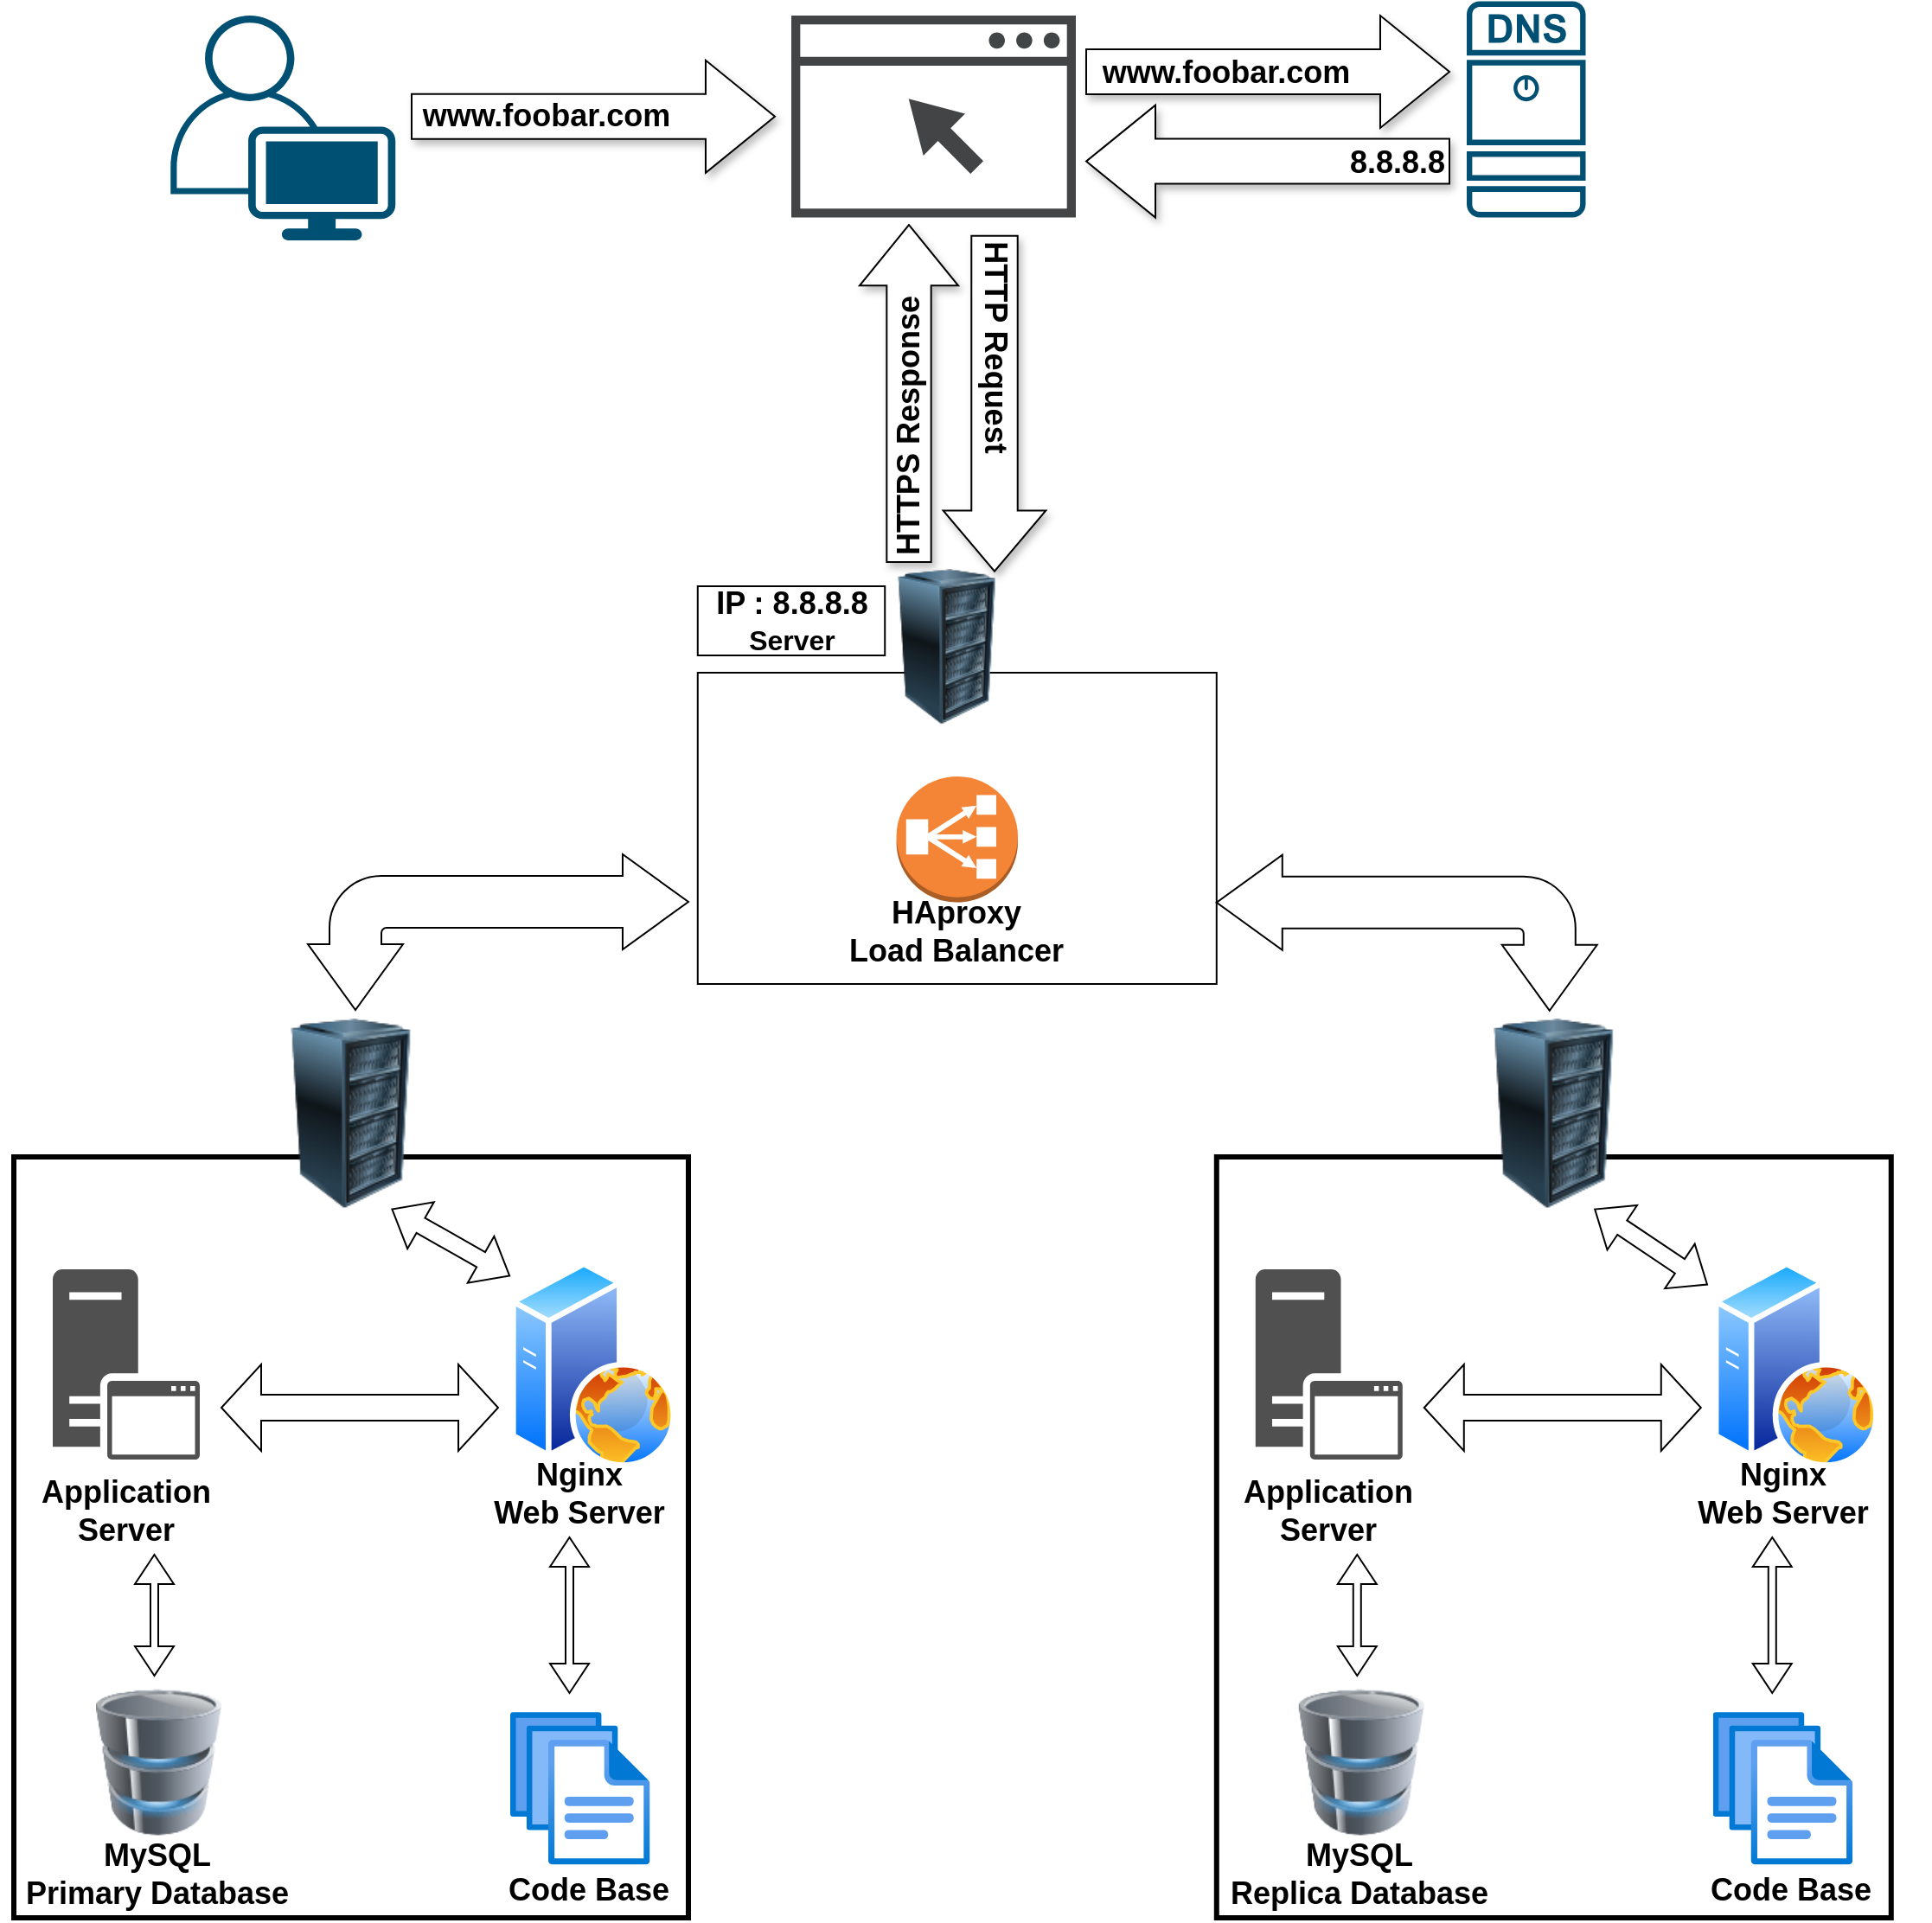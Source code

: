<mxfile version="22.1.16" type="device">
  <diagram name="Page-1" id="udvso_-TeXQ471GxqDBE">
    <mxGraphModel dx="954" dy="727" grid="1" gridSize="10" guides="1" tooltips="1" connect="1" arrows="1" fold="1" page="1" pageScale="1" pageWidth="827" pageHeight="1169" math="0" shadow="0">
      <root>
        <mxCell id="0" />
        <mxCell id="1" parent="0" />
        <mxCell id="ndoNzFzWmUu_PWySdX6u-9" value="" style="sketch=0;points=[[0.015,0.015,0],[0.985,0.015,0],[0.985,0.985,0],[0.015,0.985,0],[0.25,0,0],[0.5,0,0],[0.75,0,0],[1,0.25,0],[1,0.5,0],[1,0.75,0],[0.75,1,0],[0.5,1,0],[0.25,1,0],[0,0.75,0],[0,0.5,0],[0,0.25,0]];verticalLabelPosition=bottom;html=1;verticalAlign=top;aspect=fixed;align=center;pointerEvents=1;shape=mxgraph.cisco19.dns_server;fillColor=#005073;strokeColor=none;" parent="1" vertex="1">
          <mxGeometry x="1490" y="91.8" width="68.75" height="125" as="geometry" />
        </mxCell>
        <mxCell id="ndoNzFzWmUu_PWySdX6u-11" value="" style="sketch=0;pointerEvents=1;shadow=0;dashed=0;html=1;strokeColor=none;fillColor=#434445;aspect=fixed;labelPosition=center;verticalLabelPosition=bottom;verticalAlign=top;align=center;outlineConnect=0;shape=mxgraph.vvd.web_browser;" parent="1" vertex="1">
          <mxGeometry x="1099.51" y="100" width="164.49" height="116.8" as="geometry" />
        </mxCell>
        <mxCell id="ndoNzFzWmUu_PWySdX6u-22" value="" style="points=[[0.35,0,0],[0.98,0.51,0],[1,0.71,0],[0.67,1,0],[0,0.795,0],[0,0.65,0]];verticalLabelPosition=bottom;sketch=0;html=1;verticalAlign=top;aspect=fixed;align=center;pointerEvents=1;shape=mxgraph.cisco19.user;fillColor=#005073;strokeColor=none;" parent="1" vertex="1">
          <mxGeometry x="740.62" y="100" width="130" height="130" as="geometry" />
        </mxCell>
        <mxCell id="ndoNzFzWmUu_PWySdX6u-53" value="" style="html=1;shadow=1;dashed=0;align=center;verticalAlign=middle;shape=mxgraph.arrows2.arrow;dy=0.6;dx=40;notch=0;" parent="1" vertex="1">
          <mxGeometry x="1270" y="100" width="210" height="65" as="geometry" />
        </mxCell>
        <mxCell id="ndoNzFzWmUu_PWySdX6u-54" value="" style="html=1;shadow=1;dashed=0;align=center;verticalAlign=middle;shape=mxgraph.arrows2.arrow;dy=0.6;dx=40;notch=0;rotation=-180;" parent="1" vertex="1">
          <mxGeometry x="1270" y="151.8" width="210" height="65" as="geometry" />
        </mxCell>
        <mxCell id="ndoNzFzWmUu_PWySdX6u-55" value="&lt;b&gt;&lt;font style=&quot;font-size: 18px;&quot;&gt;www.foobar.com&lt;/font&gt;&lt;/b&gt;" style="text;strokeColor=none;align=center;fillColor=none;html=1;verticalAlign=middle;whiteSpace=wrap;rounded=0;shadow=1;" parent="1" vertex="1">
          <mxGeometry x="1290.87" y="107.5" width="120" height="50" as="geometry" />
        </mxCell>
        <mxCell id="ndoNzFzWmUu_PWySdX6u-56" value="&lt;font style=&quot;font-size: 18px;&quot;&gt;&lt;b&gt;8.8.8.8&lt;/b&gt;&lt;/font&gt;" style="text;strokeColor=none;align=center;fillColor=none;html=1;verticalAlign=middle;whiteSpace=wrap;rounded=0;" parent="1" vertex="1">
          <mxGeometry x="1420" y="170" width="60" height="30" as="geometry" />
        </mxCell>
        <mxCell id="ndoNzFzWmUu_PWySdX6u-57" value="" style="html=1;shadow=1;dashed=0;align=center;verticalAlign=middle;shape=mxgraph.arrows2.arrow;dy=0.55;dx=35.14;notch=0;rotation=90;" parent="1" vertex="1">
          <mxGeometry x="1120" y="294.7" width="194" height="59.37" as="geometry" />
        </mxCell>
        <mxCell id="ndoNzFzWmUu_PWySdX6u-58" value="&lt;font style=&quot;font-size: 18px;&quot;&gt;&lt;b&gt;HTTP Request&lt;/b&gt;&lt;/font&gt;" style="text;strokeColor=none;align=center;fillColor=none;html=1;verticalAlign=middle;whiteSpace=wrap;rounded=0;rotation=90;" parent="1" vertex="1">
          <mxGeometry x="1144.51" y="270.0" width="144.98" height="42.97" as="geometry" />
        </mxCell>
        <mxCell id="ndoNzFzWmUu_PWySdX6u-59" value="" style="html=1;shadow=1;dashed=0;align=center;verticalAlign=middle;shape=mxgraph.arrows2.arrow;dy=0.55;dx=35.14;notch=0;rotation=-90;" parent="1" vertex="1">
          <mxGeometry x="1070" y="290" width="195" height="57.04" as="geometry" />
        </mxCell>
        <mxCell id="ndoNzFzWmUu_PWySdX6u-60" value="&lt;font style=&quot;font-size: 18px;&quot;&gt;&lt;b&gt;HTTPS Response&lt;/b&gt;&lt;/font&gt;" style="text;strokeColor=none;align=center;fillColor=none;html=1;verticalAlign=middle;whiteSpace=wrap;rounded=0;rotation=-90;" parent="1" vertex="1">
          <mxGeometry x="1088.13" y="320" width="158.75" height="34.07" as="geometry" />
        </mxCell>
        <mxCell id="ndoNzFzWmUu_PWySdX6u-168" value="" style="html=1;shadow=1;dashed=0;align=center;verticalAlign=middle;shape=mxgraph.arrows2.arrow;dy=0.6;dx=40;notch=0;" parent="1" vertex="1">
          <mxGeometry x="880" y="125.9" width="210" height="65" as="geometry" />
        </mxCell>
        <mxCell id="ndoNzFzWmUu_PWySdX6u-169" value="&lt;b&gt;&lt;font style=&quot;font-size: 18px;&quot;&gt;www.foobar.com&lt;/font&gt;&lt;/b&gt;" style="text;strokeColor=none;align=center;fillColor=none;html=1;verticalAlign=middle;whiteSpace=wrap;rounded=0;shadow=1;" parent="1" vertex="1">
          <mxGeometry x="898.23" y="133.4" width="120" height="50" as="geometry" />
        </mxCell>
        <mxCell id="ndoNzFzWmUu_PWySdX6u-248" value="" style="shape=table;startSize=0;container=1;collapsible=0;childLayout=tableLayout;" parent="1" vertex="1">
          <mxGeometry x="1045.39" y="480" width="300" height="180" as="geometry" />
        </mxCell>
        <mxCell id="ndoNzFzWmUu_PWySdX6u-249" value="" style="shape=tableRow;horizontal=0;startSize=0;swimlaneHead=0;swimlaneBody=0;strokeColor=inherit;top=0;left=0;bottom=0;right=0;collapsible=0;dropTarget=0;fillColor=none;points=[[0,0.5],[1,0.5]];portConstraint=eastwest;" parent="ndoNzFzWmUu_PWySdX6u-248" vertex="1">
          <mxGeometry width="300" height="180" as="geometry" />
        </mxCell>
        <mxCell id="ndoNzFzWmUu_PWySdX6u-250" value="" style="shape=partialRectangle;html=1;whiteSpace=wrap;connectable=0;strokeColor=inherit;overflow=hidden;fillColor=none;top=0;left=0;bottom=0;right=0;pointerEvents=1;" parent="ndoNzFzWmUu_PWySdX6u-249" vertex="1">
          <mxGeometry width="300" height="180" as="geometry">
            <mxRectangle width="300" height="180" as="alternateBounds" />
          </mxGeometry>
        </mxCell>
        <mxCell id="ndoNzFzWmUu_PWySdX6u-252" value="" style="image;html=1;image=img/lib/clip_art/computers/Server_Rack_128x128.png;noLabel=0;portConstraintRotation=0;connectable=1;allowArrows=1;fixDash=0;" parent="1" vertex="1">
          <mxGeometry x="1148.5" y="420" width="81.98" height="90" as="geometry" />
        </mxCell>
        <mxCell id="ndoNzFzWmUu_PWySdX6u-258" value="" style="shape=table;startSize=0;container=1;collapsible=0;childLayout=tableLayout;" parent="1" vertex="1">
          <mxGeometry x="1045.39" y="430" width="108.23" height="40" as="geometry" />
        </mxCell>
        <mxCell id="ndoNzFzWmUu_PWySdX6u-259" value="" style="shape=tableRow;horizontal=0;startSize=0;swimlaneHead=0;swimlaneBody=0;strokeColor=inherit;top=0;left=0;bottom=0;right=0;collapsible=0;dropTarget=0;fillColor=none;points=[[0,0.5],[1,0.5]];portConstraint=eastwest;" parent="ndoNzFzWmUu_PWySdX6u-258" vertex="1">
          <mxGeometry width="108.23" height="40" as="geometry" />
        </mxCell>
        <mxCell id="ndoNzFzWmUu_PWySdX6u-260" value="" style="shape=partialRectangle;html=1;whiteSpace=wrap;connectable=0;strokeColor=inherit;overflow=hidden;fillColor=none;top=0;left=0;bottom=0;right=0;pointerEvents=1;" parent="ndoNzFzWmUu_PWySdX6u-259" vertex="1">
          <mxGeometry width="108" height="40" as="geometry">
            <mxRectangle width="108" height="40" as="alternateBounds" />
          </mxGeometry>
        </mxCell>
        <mxCell id="ndoNzFzWmUu_PWySdX6u-261" value="&lt;div style=&quot;&quot;&gt;&lt;b style=&quot;background-color: initial;&quot;&gt;&lt;font style=&quot;font-size: 18px;&quot;&gt;IP : 8.8.8.8&lt;/font&gt;&lt;/b&gt;&lt;/div&gt;&lt;div style=&quot;&quot;&gt;&lt;b style=&quot;background-color: initial;&quot;&gt;&lt;font size=&quot;3&quot; style=&quot;&quot;&gt;Server&lt;/font&gt;&lt;/b&gt;&lt;/div&gt;" style="text;strokeColor=none;align=center;fillColor=none;html=1;verticalAlign=middle;whiteSpace=wrap;rounded=0;" parent="1" vertex="1">
          <mxGeometry x="1018.23" y="437.5" width="164.18" height="25" as="geometry" />
        </mxCell>
        <mxCell id="ndoNzFzWmUu_PWySdX6u-137" value="" style="shape=table;childLayout=tableLayout;startSize=0;fillColor=none;collapsible=0;recursiveResize=0;expand=0;strokeWidth=3;" parent="1" vertex="1">
          <mxGeometry x="650" y="760" width="390" height="440" as="geometry" />
        </mxCell>
        <mxCell id="ndoNzFzWmUu_PWySdX6u-138" value="" style="shape=tableRow;horizontal=0;swimlaneHead=0;swimlaneBody=0;top=0;left=0;strokeColor=inherit;bottom=0;right=0;dropTarget=0;fontStyle=0;fillColor=none;points=[[0,0.5],[1,0.5]];portConstraint=eastwest;startSize=0;collapsible=0;recursiveResize=0;expand=0;" parent="ndoNzFzWmUu_PWySdX6u-137" vertex="1">
          <mxGeometry width="390" height="440" as="geometry" />
        </mxCell>
        <mxCell id="ndoNzFzWmUu_PWySdX6u-139" value="" style="swimlane;swimlaneHead=0;swimlaneBody=0;fontStyle=0;strokeColor=inherit;connectable=0;fillColor=none;startSize=0;collapsible=0;recursiveResize=0;expand=0;" parent="ndoNzFzWmUu_PWySdX6u-138" vertex="1">
          <mxGeometry width="390" height="440" as="geometry">
            <mxRectangle width="390" height="440" as="alternateBounds" />
          </mxGeometry>
        </mxCell>
        <mxCell id="ndoNzFzWmUu_PWySdX6u-141" value="" style="image;aspect=fixed;perimeter=ellipsePerimeter;html=1;align=center;shadow=0;dashed=0;spacingTop=3;image=img/lib/active_directory/web_server.svg;" parent="ndoNzFzWmUu_PWySdX6u-139" vertex="1">
          <mxGeometry x="287" y="60" width="96" height="120" as="geometry" />
        </mxCell>
        <mxCell id="ndoNzFzWmUu_PWySdX6u-145" value="&lt;font style=&quot;font-size: 18px;&quot;&gt;&lt;b style=&quot;&quot;&gt;Nginx&lt;br&gt;Web Server&lt;br&gt;&lt;/b&gt;&lt;/font&gt;" style="text;strokeColor=none;align=center;fillColor=none;html=1;verticalAlign=middle;whiteSpace=wrap;rounded=0;" parent="ndoNzFzWmUu_PWySdX6u-139" vertex="1">
          <mxGeometry x="242.38" y="180.0" width="170" height="30" as="geometry" />
        </mxCell>
        <mxCell id="ndoNzFzWmUu_PWySdX6u-140" value="" style="image;aspect=fixed;html=1;points=[];align=center;fontSize=12;image=img/lib/azure2/general/Files.svg;" parent="ndoNzFzWmUu_PWySdX6u-139" vertex="1">
          <mxGeometry x="287" y="321" width="80.75" height="88.32" as="geometry" />
        </mxCell>
        <mxCell id="ndoNzFzWmUu_PWySdX6u-144" value="&lt;font style=&quot;font-size: 18px;&quot;&gt;&lt;b style=&quot;&quot;&gt;Code Base&lt;/b&gt;&lt;/font&gt;" style="text;strokeColor=none;align=center;fillColor=none;html=1;verticalAlign=middle;whiteSpace=wrap;rounded=0;" parent="ndoNzFzWmUu_PWySdX6u-139" vertex="1">
          <mxGeometry x="260.0" y="409" width="145.29" height="30" as="geometry" />
        </mxCell>
        <mxCell id="ndoNzFzWmUu_PWySdX6u-299" value="" style="image;html=1;image=img/lib/clip_art/computers/Database_128x128.png" parent="ndoNzFzWmUu_PWySdX6u-139" vertex="1">
          <mxGeometry x="47.5" y="300" width="72.5" height="100" as="geometry" />
        </mxCell>
        <mxCell id="ndoNzFzWmUu_PWySdX6u-236" value="" style="sketch=0;pointerEvents=1;shadow=0;dashed=0;html=1;strokeColor=none;fillColor=#505050;labelPosition=center;verticalLabelPosition=bottom;verticalAlign=top;outlineConnect=0;align=center;shape=mxgraph.office.servers.application_server;" parent="ndoNzFzWmUu_PWySdX6u-139" vertex="1">
          <mxGeometry x="22.5" y="65" width="85" height="110" as="geometry" />
        </mxCell>
        <mxCell id="H9eBf4VtzPF5VkzEYVOb-1" value="&lt;span style=&quot;font-size: 18px;&quot;&gt;&lt;b&gt;MySQL&lt;br&gt;Primary Database&lt;br&gt;&lt;/b&gt;&lt;/span&gt;" style="text;strokeColor=none;align=center;fillColor=none;html=1;verticalAlign=middle;whiteSpace=wrap;rounded=0;" parent="ndoNzFzWmUu_PWySdX6u-139" vertex="1">
          <mxGeometry x="-7.5" y="400.0" width="180" height="30" as="geometry" />
        </mxCell>
        <mxCell id="H9eBf4VtzPF5VkzEYVOb-2" value="&lt;font style=&quot;font-size: 18px;&quot;&gt;&lt;b&gt;Application&lt;br&gt;Server&lt;br&gt;&lt;/b&gt;&lt;/font&gt;" style="text;strokeColor=none;align=center;fillColor=none;html=1;verticalAlign=middle;whiteSpace=wrap;rounded=0;" parent="ndoNzFzWmUu_PWySdX6u-139" vertex="1">
          <mxGeometry x="35" y="190" width="60" height="30" as="geometry" />
        </mxCell>
        <mxCell id="H9eBf4VtzPF5VkzEYVOb-3" style="edgeStyle=orthogonalEdgeStyle;rounded=0;orthogonalLoop=1;jettySize=auto;html=1;exitX=0.5;exitY=1;exitDx=0;exitDy=0;" parent="ndoNzFzWmUu_PWySdX6u-139" source="H9eBf4VtzPF5VkzEYVOb-2" target="H9eBf4VtzPF5VkzEYVOb-2" edge="1">
          <mxGeometry relative="1" as="geometry" />
        </mxCell>
        <mxCell id="H9eBf4VtzPF5VkzEYVOb-25" value="" style="html=1;shadow=0;dashed=0;align=center;verticalAlign=middle;shape=mxgraph.arrows2.twoWayArrow;dy=0.7;dx=23;" parent="ndoNzFzWmUu_PWySdX6u-139" vertex="1">
          <mxGeometry x="120" y="120" width="160" height="50" as="geometry" />
        </mxCell>
        <mxCell id="H9eBf4VtzPF5VkzEYVOb-26" value="" style="html=1;shadow=0;dashed=0;align=center;verticalAlign=middle;shape=mxgraph.arrows2.twoWayArrow;dy=0.8;dx=17;direction=south;" parent="ndoNzFzWmUu_PWySdX6u-139" vertex="1">
          <mxGeometry x="70" y="230" width="22.5" height="70" as="geometry" />
        </mxCell>
        <mxCell id="H9eBf4VtzPF5VkzEYVOb-27" value="" style="html=1;shadow=0;dashed=0;align=center;verticalAlign=middle;shape=mxgraph.arrows2.twoWayArrow;dy=0.8;dx=17;direction=south;" parent="ndoNzFzWmUu_PWySdX6u-139" vertex="1">
          <mxGeometry x="310" y="220" width="22.5" height="90" as="geometry" />
        </mxCell>
        <mxCell id="ndoNzFzWmUu_PWySdX6u-274" value="" style="image;html=1;image=img/lib/clip_art/computers/Server_Rack_128x128.png;noLabel=0;portConstraintRotation=0;connectable=1;allowArrows=1;fixDash=0;" parent="1" vertex="1">
          <mxGeometry x="798.43" y="680" width="93.13" height="110" as="geometry" />
        </mxCell>
        <mxCell id="ndoNzFzWmUu_PWySdX6u-309" value="" style="outlineConnect=0;dashed=0;verticalLabelPosition=bottom;verticalAlign=top;align=center;html=1;shape=mxgraph.aws3.classic_load_balancer;fillColor=#F58536;gradientColor=none;" parent="1" vertex="1">
          <mxGeometry x="1160.3" y="540" width="70.18" height="72.75" as="geometry" />
        </mxCell>
        <mxCell id="ndoNzFzWmUu_PWySdX6u-310" value="&lt;font style=&quot;font-size: 18px;&quot;&gt;&lt;b&gt;HAproxy&lt;br&gt;Load Balancer&lt;/b&gt;&lt;/font&gt;" style="text;strokeColor=none;align=center;fillColor=none;html=1;verticalAlign=middle;whiteSpace=wrap;rounded=0;" parent="1" vertex="1">
          <mxGeometry x="1120.39" y="620" width="150" height="20.75" as="geometry" />
        </mxCell>
        <mxCell id="H9eBf4VtzPF5VkzEYVOb-29" value="" style="shape=table;childLayout=tableLayout;startSize=0;fillColor=none;collapsible=0;recursiveResize=0;expand=0;strokeWidth=3;" parent="1" vertex="1">
          <mxGeometry x="1345.39" y="760" width="390" height="440" as="geometry" />
        </mxCell>
        <mxCell id="H9eBf4VtzPF5VkzEYVOb-30" value="" style="shape=tableRow;horizontal=0;swimlaneHead=0;swimlaneBody=0;top=0;left=0;strokeColor=inherit;bottom=0;right=0;dropTarget=0;fontStyle=0;fillColor=none;points=[[0,0.5],[1,0.5]];portConstraint=eastwest;startSize=0;collapsible=0;recursiveResize=0;expand=0;" parent="H9eBf4VtzPF5VkzEYVOb-29" vertex="1">
          <mxGeometry width="390" height="440" as="geometry" />
        </mxCell>
        <mxCell id="H9eBf4VtzPF5VkzEYVOb-31" value="" style="swimlane;swimlaneHead=0;swimlaneBody=0;fontStyle=0;strokeColor=inherit;connectable=0;fillColor=none;startSize=0;collapsible=0;recursiveResize=0;expand=0;" parent="H9eBf4VtzPF5VkzEYVOb-30" vertex="1">
          <mxGeometry width="390" height="440" as="geometry">
            <mxRectangle width="390" height="440" as="alternateBounds" />
          </mxGeometry>
        </mxCell>
        <mxCell id="H9eBf4VtzPF5VkzEYVOb-32" value="" style="image;aspect=fixed;perimeter=ellipsePerimeter;html=1;align=center;shadow=0;dashed=0;spacingTop=3;image=img/lib/active_directory/web_server.svg;" parent="H9eBf4VtzPF5VkzEYVOb-31" vertex="1">
          <mxGeometry x="287" y="60" width="96" height="120" as="geometry" />
        </mxCell>
        <mxCell id="H9eBf4VtzPF5VkzEYVOb-33" value="&lt;font style=&quot;font-size: 18px;&quot;&gt;&lt;b style=&quot;&quot;&gt;Nginx&lt;br&gt;Web Server&lt;br&gt;&lt;/b&gt;&lt;/font&gt;" style="text;strokeColor=none;align=center;fillColor=none;html=1;verticalAlign=middle;whiteSpace=wrap;rounded=0;" parent="H9eBf4VtzPF5VkzEYVOb-31" vertex="1">
          <mxGeometry x="242.38" y="180.0" width="170" height="30" as="geometry" />
        </mxCell>
        <mxCell id="H9eBf4VtzPF5VkzEYVOb-34" value="" style="image;aspect=fixed;html=1;points=[];align=center;fontSize=12;image=img/lib/azure2/general/Files.svg;" parent="H9eBf4VtzPF5VkzEYVOb-31" vertex="1">
          <mxGeometry x="287" y="321" width="80.75" height="88.32" as="geometry" />
        </mxCell>
        <mxCell id="H9eBf4VtzPF5VkzEYVOb-35" value="&lt;font style=&quot;font-size: 18px;&quot;&gt;&lt;b style=&quot;&quot;&gt;Code Base&lt;/b&gt;&lt;/font&gt;" style="text;strokeColor=none;align=center;fillColor=none;html=1;verticalAlign=middle;whiteSpace=wrap;rounded=0;" parent="H9eBf4VtzPF5VkzEYVOb-31" vertex="1">
          <mxGeometry x="260.0" y="409" width="145.29" height="30" as="geometry" />
        </mxCell>
        <mxCell id="H9eBf4VtzPF5VkzEYVOb-36" value="" style="image;html=1;image=img/lib/clip_art/computers/Database_128x128.png" parent="H9eBf4VtzPF5VkzEYVOb-31" vertex="1">
          <mxGeometry x="47.5" y="300" width="72.5" height="100" as="geometry" />
        </mxCell>
        <mxCell id="H9eBf4VtzPF5VkzEYVOb-37" value="" style="sketch=0;pointerEvents=1;shadow=0;dashed=0;html=1;strokeColor=none;fillColor=#505050;labelPosition=center;verticalLabelPosition=bottom;verticalAlign=top;outlineConnect=0;align=center;shape=mxgraph.office.servers.application_server;" parent="H9eBf4VtzPF5VkzEYVOb-31" vertex="1">
          <mxGeometry x="22.5" y="65" width="85" height="110" as="geometry" />
        </mxCell>
        <mxCell id="H9eBf4VtzPF5VkzEYVOb-38" value="&lt;span style=&quot;font-size: 18px;&quot;&gt;&lt;b&gt;MySQL&lt;br&gt;Replica Database&lt;br&gt;&lt;/b&gt;&lt;/span&gt;" style="text;strokeColor=none;align=center;fillColor=none;html=1;verticalAlign=middle;whiteSpace=wrap;rounded=0;" parent="H9eBf4VtzPF5VkzEYVOb-31" vertex="1">
          <mxGeometry x="-7.5" y="400.0" width="180" height="30" as="geometry" />
        </mxCell>
        <mxCell id="H9eBf4VtzPF5VkzEYVOb-39" value="&lt;font style=&quot;font-size: 18px;&quot;&gt;&lt;b&gt;Application&lt;br&gt;Server&lt;br&gt;&lt;/b&gt;&lt;/font&gt;" style="text;strokeColor=none;align=center;fillColor=none;html=1;verticalAlign=middle;whiteSpace=wrap;rounded=0;" parent="H9eBf4VtzPF5VkzEYVOb-31" vertex="1">
          <mxGeometry x="35" y="190" width="60" height="30" as="geometry" />
        </mxCell>
        <mxCell id="H9eBf4VtzPF5VkzEYVOb-40" style="edgeStyle=orthogonalEdgeStyle;rounded=0;orthogonalLoop=1;jettySize=auto;html=1;exitX=0.5;exitY=1;exitDx=0;exitDy=0;" parent="H9eBf4VtzPF5VkzEYVOb-31" source="H9eBf4VtzPF5VkzEYVOb-39" target="H9eBf4VtzPF5VkzEYVOb-39" edge="1">
          <mxGeometry relative="1" as="geometry" />
        </mxCell>
        <mxCell id="H9eBf4VtzPF5VkzEYVOb-42" value="" style="html=1;shadow=0;dashed=0;align=center;verticalAlign=middle;shape=mxgraph.arrows2.twoWayArrow;dy=0.7;dx=23;" parent="H9eBf4VtzPF5VkzEYVOb-31" vertex="1">
          <mxGeometry x="120" y="120" width="160" height="50" as="geometry" />
        </mxCell>
        <mxCell id="H9eBf4VtzPF5VkzEYVOb-43" value="" style="html=1;shadow=0;dashed=0;align=center;verticalAlign=middle;shape=mxgraph.arrows2.twoWayArrow;dy=0.8;dx=17;direction=south;" parent="H9eBf4VtzPF5VkzEYVOb-31" vertex="1">
          <mxGeometry x="70" y="230" width="22.5" height="70" as="geometry" />
        </mxCell>
        <mxCell id="H9eBf4VtzPF5VkzEYVOb-44" value="" style="html=1;shadow=0;dashed=0;align=center;verticalAlign=middle;shape=mxgraph.arrows2.twoWayArrow;dy=0.8;dx=17;direction=south;" parent="H9eBf4VtzPF5VkzEYVOb-31" vertex="1">
          <mxGeometry x="310" y="220" width="22.5" height="90" as="geometry" />
        </mxCell>
        <mxCell id="H9eBf4VtzPF5VkzEYVOb-46" value="" style="image;html=1;image=img/lib/clip_art/computers/Server_Rack_128x128.png;noLabel=0;portConstraintRotation=0;connectable=1;allowArrows=1;fixDash=0;" parent="1" vertex="1">
          <mxGeometry x="1493.83" y="680" width="93.13" height="110" as="geometry" />
        </mxCell>
        <mxCell id="GeRLFsirkKUW3Cnt29oX-1" value="" style="shape=flexArrow;endArrow=classic;startArrow=classic;html=1;rounded=0;entryX=-0.031;entryY=0.117;entryDx=0;entryDy=0;entryPerimeter=0;exitX=0.75;exitY=1;exitDx=0;exitDy=0;" edge="1" parent="1" source="H9eBf4VtzPF5VkzEYVOb-46" target="H9eBf4VtzPF5VkzEYVOb-32">
          <mxGeometry width="100" height="100" relative="1" as="geometry">
            <mxPoint x="1210" y="930" as="sourcePoint" />
            <mxPoint x="1310" y="830" as="targetPoint" />
          </mxGeometry>
        </mxCell>
        <mxCell id="GeRLFsirkKUW3Cnt29oX-2" value="" style="shape=flexArrow;endArrow=classic;startArrow=classic;html=1;rounded=0;entryX=0;entryY=0.075;entryDx=0;entryDy=0;entryPerimeter=0;exitX=0.75;exitY=1;exitDx=0;exitDy=0;" edge="1" parent="1" source="ndoNzFzWmUu_PWySdX6u-274" target="ndoNzFzWmUu_PWySdX6u-141">
          <mxGeometry width="100" height="100" relative="1" as="geometry">
            <mxPoint x="685" y="900" as="sourcePoint" />
            <mxPoint x="785" y="800" as="targetPoint" />
          </mxGeometry>
        </mxCell>
        <mxCell id="GeRLFsirkKUW3Cnt29oX-3" value="" style="html=1;shadow=0;dashed=0;align=center;verticalAlign=middle;shape=mxgraph.arrows2.bendDoubleArrow;dy=15;dx=38;arrowHead=55;rounded=1;" vertex="1" parent="1">
          <mxGeometry x="820" y="585" width="220" height="90" as="geometry" />
        </mxCell>
        <mxCell id="GeRLFsirkKUW3Cnt29oX-4" value="" style="html=1;shadow=0;dashed=0;align=center;verticalAlign=middle;shape=mxgraph.arrows2.bendDoubleArrow;dy=15;dx=38;arrowHead=55;rounded=1;direction=south;" vertex="1" parent="1">
          <mxGeometry x="1345.39" y="585.38" width="220" height="90" as="geometry" />
        </mxCell>
      </root>
    </mxGraphModel>
  </diagram>
</mxfile>
